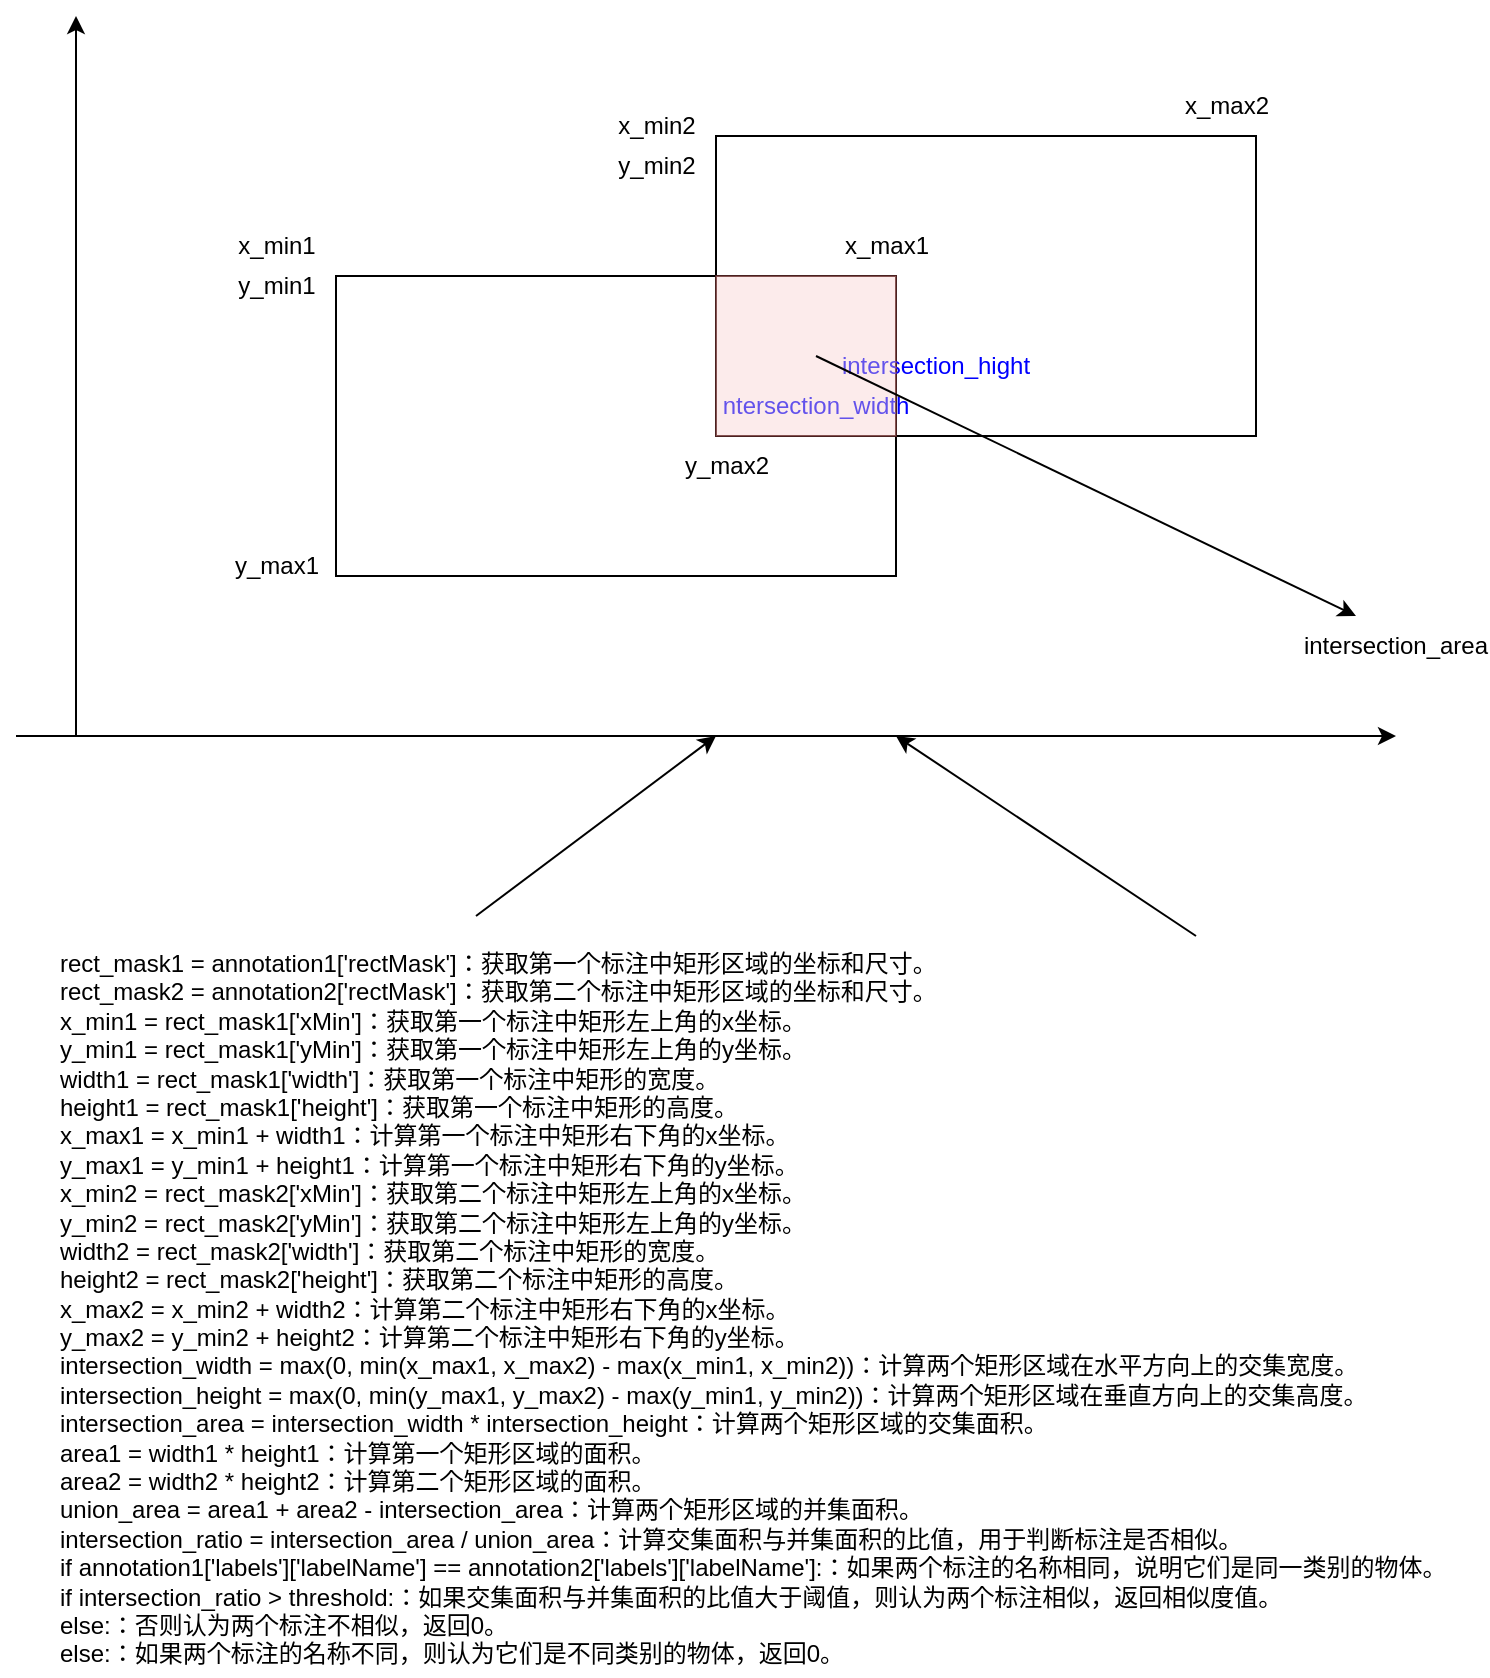 <mxfile version="22.1.4" type="github">
  <diagram name="第 1 页" id="o08etQotgViXCq6JYFtT">
    <mxGraphModel dx="954" dy="1786" grid="1" gridSize="10" guides="1" tooltips="1" connect="1" arrows="1" fold="1" page="1" pageScale="1" pageWidth="827" pageHeight="1169" math="0" shadow="0">
      <root>
        <mxCell id="0" />
        <mxCell id="1" parent="0" />
        <mxCell id="TJC6TPCVy2rXhTWuEsZX-1" value="rect_mask1 = annotation1[&#39;rectMask&#39;]：获取第一个标注中矩形区域的坐标和尺寸。&#xa;rect_mask2 = annotation2[&#39;rectMask&#39;]：获取第二个标注中矩形区域的坐标和尺寸。&#xa;x_min1 = rect_mask1[&#39;xMin&#39;]：获取第一个标注中矩形左上角的x坐标。&#xa;y_min1 = rect_mask1[&#39;yMin&#39;]：获取第一个标注中矩形左上角的y坐标。&#xa;width1 = rect_mask1[&#39;width&#39;]：获取第一个标注中矩形的宽度。&#xa;height1 = rect_mask1[&#39;height&#39;]：获取第一个标注中矩形的高度。&#xa;x_max1 = x_min1 + width1：计算第一个标注中矩形右下角的x坐标。&#xa;y_max1 = y_min1 + height1：计算第一个标注中矩形右下角的y坐标。&#xa;x_min2 = rect_mask2[&#39;xMin&#39;]：获取第二个标注中矩形左上角的x坐标。&#xa;y_min2 = rect_mask2[&#39;yMin&#39;]：获取第二个标注中矩形左上角的y坐标。&#xa;width2 = rect_mask2[&#39;width&#39;]：获取第二个标注中矩形的宽度。&#xa;height2 = rect_mask2[&#39;height&#39;]：获取第二个标注中矩形的高度。&#xa;x_max2 = x_min2 + width2：计算第二个标注中矩形右下角的x坐标。&#xa;y_max2 = y_min2 + height2：计算第二个标注中矩形右下角的y坐标。&#xa;intersection_width = max(0, min(x_max1, x_max2) - max(x_min1, x_min2))：计算两个矩形区域在水平方向上的交集宽度。&#xa;intersection_height = max(0, min(y_max1, y_max2) - max(y_min1, y_min2))：计算两个矩形区域在垂直方向上的交集高度。&#xa;intersection_area = intersection_width * intersection_height：计算两个矩形区域的交集面积。&#xa;area1 = width1 * height1：计算第一个矩形区域的面积。&#xa;area2 = width2 * height2：计算第二个矩形区域的面积。&#xa;union_area = area1 + area2 - intersection_area：计算两个矩形区域的并集面积。&#xa;intersection_ratio = intersection_area / union_area：计算交集面积与并集面积的比值，用于判断标注是否相似。&#xa;if annotation1[&#39;labels&#39;][&#39;labelName&#39;] == annotation2[&#39;labels&#39;][&#39;labelName&#39;]:：如果两个标注的名称相同，说明它们是同一类别的物体。&#xa;if intersection_ratio &gt; threshold:：如果交集面积与并集面积的比值大于阈值，则认为两个标注相似，返回相似度值。&#xa;else:：否则认为两个标注不相似，返回0。&#xa;else:：如果两个标注的名称不同，则认为它们是不同类别的物体，返回0。" style="text;whiteSpace=wrap;" vertex="1" parent="1">
          <mxGeometry x="220" y="420" width="700" height="370" as="geometry" />
        </mxCell>
        <mxCell id="TJC6TPCVy2rXhTWuEsZX-2" value="" style="rounded=0;whiteSpace=wrap;html=1;fillColor=none;" vertex="1" parent="1">
          <mxGeometry x="360" y="90" width="280" height="150" as="geometry" />
        </mxCell>
        <mxCell id="TJC6TPCVy2rXhTWuEsZX-3" value="" style="rounded=0;whiteSpace=wrap;html=1;fillColor=none;" vertex="1" parent="1">
          <mxGeometry x="550" y="20" width="270" height="150" as="geometry" />
        </mxCell>
        <mxCell id="TJC6TPCVy2rXhTWuEsZX-6" value="x_min1" style="text;html=1;align=center;verticalAlign=middle;resizable=0;points=[];autosize=1;strokeColor=none;fillColor=none;" vertex="1" parent="1">
          <mxGeometry x="300" y="60" width="60" height="30" as="geometry" />
        </mxCell>
        <mxCell id="TJC6TPCVy2rXhTWuEsZX-9" value="y_min1" style="text;html=1;align=center;verticalAlign=middle;resizable=0;points=[];autosize=1;strokeColor=none;fillColor=none;" vertex="1" parent="1">
          <mxGeometry x="300" y="80" width="60" height="30" as="geometry" />
        </mxCell>
        <mxCell id="TJC6TPCVy2rXhTWuEsZX-10" value="x_max1" style="text;html=1;align=center;verticalAlign=middle;resizable=0;points=[];autosize=1;strokeColor=none;fillColor=none;" vertex="1" parent="1">
          <mxGeometry x="600" y="60" width="70" height="30" as="geometry" />
        </mxCell>
        <mxCell id="TJC6TPCVy2rXhTWuEsZX-11" value="y_max1" style="text;html=1;align=center;verticalAlign=middle;resizable=0;points=[];autosize=1;strokeColor=none;fillColor=none;" vertex="1" parent="1">
          <mxGeometry x="295" y="220" width="70" height="30" as="geometry" />
        </mxCell>
        <mxCell id="TJC6TPCVy2rXhTWuEsZX-12" value="x_min2" style="text;html=1;align=center;verticalAlign=middle;resizable=0;points=[];autosize=1;strokeColor=none;fillColor=none;" vertex="1" parent="1">
          <mxGeometry x="490" width="60" height="30" as="geometry" />
        </mxCell>
        <mxCell id="TJC6TPCVy2rXhTWuEsZX-13" value="y_min2" style="text;html=1;align=center;verticalAlign=middle;resizable=0;points=[];autosize=1;strokeColor=none;fillColor=none;" vertex="1" parent="1">
          <mxGeometry x="490" y="20" width="60" height="30" as="geometry" />
        </mxCell>
        <mxCell id="TJC6TPCVy2rXhTWuEsZX-14" value="x_max2" style="text;html=1;align=center;verticalAlign=middle;resizable=0;points=[];autosize=1;strokeColor=none;fillColor=none;" vertex="1" parent="1">
          <mxGeometry x="770" y="-10" width="70" height="30" as="geometry" />
        </mxCell>
        <mxCell id="TJC6TPCVy2rXhTWuEsZX-15" value="y_max2" style="text;html=1;align=center;verticalAlign=middle;resizable=0;points=[];autosize=1;strokeColor=none;fillColor=none;" vertex="1" parent="1">
          <mxGeometry x="520" y="170" width="70" height="30" as="geometry" />
        </mxCell>
        <mxCell id="TJC6TPCVy2rXhTWuEsZX-17" value="" style="endArrow=classic;html=1;rounded=0;" edge="1" parent="1">
          <mxGeometry width="50" height="50" relative="1" as="geometry">
            <mxPoint x="200" y="320" as="sourcePoint" />
            <mxPoint x="890" y="320" as="targetPoint" />
          </mxGeometry>
        </mxCell>
        <mxCell id="TJC6TPCVy2rXhTWuEsZX-18" value="" style="endArrow=classic;html=1;rounded=0;" edge="1" parent="1">
          <mxGeometry width="50" height="50" relative="1" as="geometry">
            <mxPoint x="230" y="320" as="sourcePoint" />
            <mxPoint x="230" y="-40" as="targetPoint" />
          </mxGeometry>
        </mxCell>
        <mxCell id="TJC6TPCVy2rXhTWuEsZX-19" value="" style="endArrow=classic;html=1;rounded=0;" edge="1" parent="1">
          <mxGeometry width="50" height="50" relative="1" as="geometry">
            <mxPoint x="790" y="420" as="sourcePoint" />
            <mxPoint x="640" y="320" as="targetPoint" />
          </mxGeometry>
        </mxCell>
        <mxCell id="TJC6TPCVy2rXhTWuEsZX-22" value="" style="endArrow=classic;html=1;rounded=0;" edge="1" parent="1">
          <mxGeometry width="50" height="50" relative="1" as="geometry">
            <mxPoint x="430" y="410" as="sourcePoint" />
            <mxPoint x="550" y="320" as="targetPoint" />
          </mxGeometry>
        </mxCell>
        <mxCell id="TJC6TPCVy2rXhTWuEsZX-23" value="ntersection_width" style="text;html=1;strokeColor=none;fillColor=none;align=center;verticalAlign=middle;whiteSpace=wrap;rounded=0;fontColor=#0000FF;" vertex="1" parent="1">
          <mxGeometry x="570" y="140" width="60" height="30" as="geometry" />
        </mxCell>
        <mxCell id="TJC6TPCVy2rXhTWuEsZX-26" style="edgeStyle=orthogonalEdgeStyle;rounded=0;orthogonalLoop=1;jettySize=auto;html=1;exitX=0.5;exitY=1;exitDx=0;exitDy=0;" edge="1" parent="1" source="TJC6TPCVy2rXhTWuEsZX-23" target="TJC6TPCVy2rXhTWuEsZX-23">
          <mxGeometry relative="1" as="geometry" />
        </mxCell>
        <mxCell id="TJC6TPCVy2rXhTWuEsZX-29" value="intersection_hight" style="text;html=1;strokeColor=none;fillColor=none;align=center;verticalAlign=middle;whiteSpace=wrap;rounded=0;fontColor=#0000FF;" vertex="1" parent="1">
          <mxGeometry x="630" y="120" width="60" height="30" as="geometry" />
        </mxCell>
        <mxCell id="TJC6TPCVy2rXhTWuEsZX-30" value="" style="rounded=0;whiteSpace=wrap;html=1;shadow=0;fillColor=#f8cecc;strokeColor=#b85450;opacity=40;" vertex="1" parent="1">
          <mxGeometry x="550" y="90" width="90" height="80" as="geometry" />
        </mxCell>
        <mxCell id="TJC6TPCVy2rXhTWuEsZX-31" value="" style="endArrow=classic;html=1;rounded=0;" edge="1" parent="1">
          <mxGeometry width="50" height="50" relative="1" as="geometry">
            <mxPoint x="600" y="130" as="sourcePoint" />
            <mxPoint x="870" y="260" as="targetPoint" />
          </mxGeometry>
        </mxCell>
        <mxCell id="TJC6TPCVy2rXhTWuEsZX-33" value="intersection_area" style="text;html=1;strokeColor=none;fillColor=none;align=center;verticalAlign=middle;whiteSpace=wrap;rounded=0;" vertex="1" parent="1">
          <mxGeometry x="860" y="260" width="60" height="30" as="geometry" />
        </mxCell>
      </root>
    </mxGraphModel>
  </diagram>
</mxfile>
